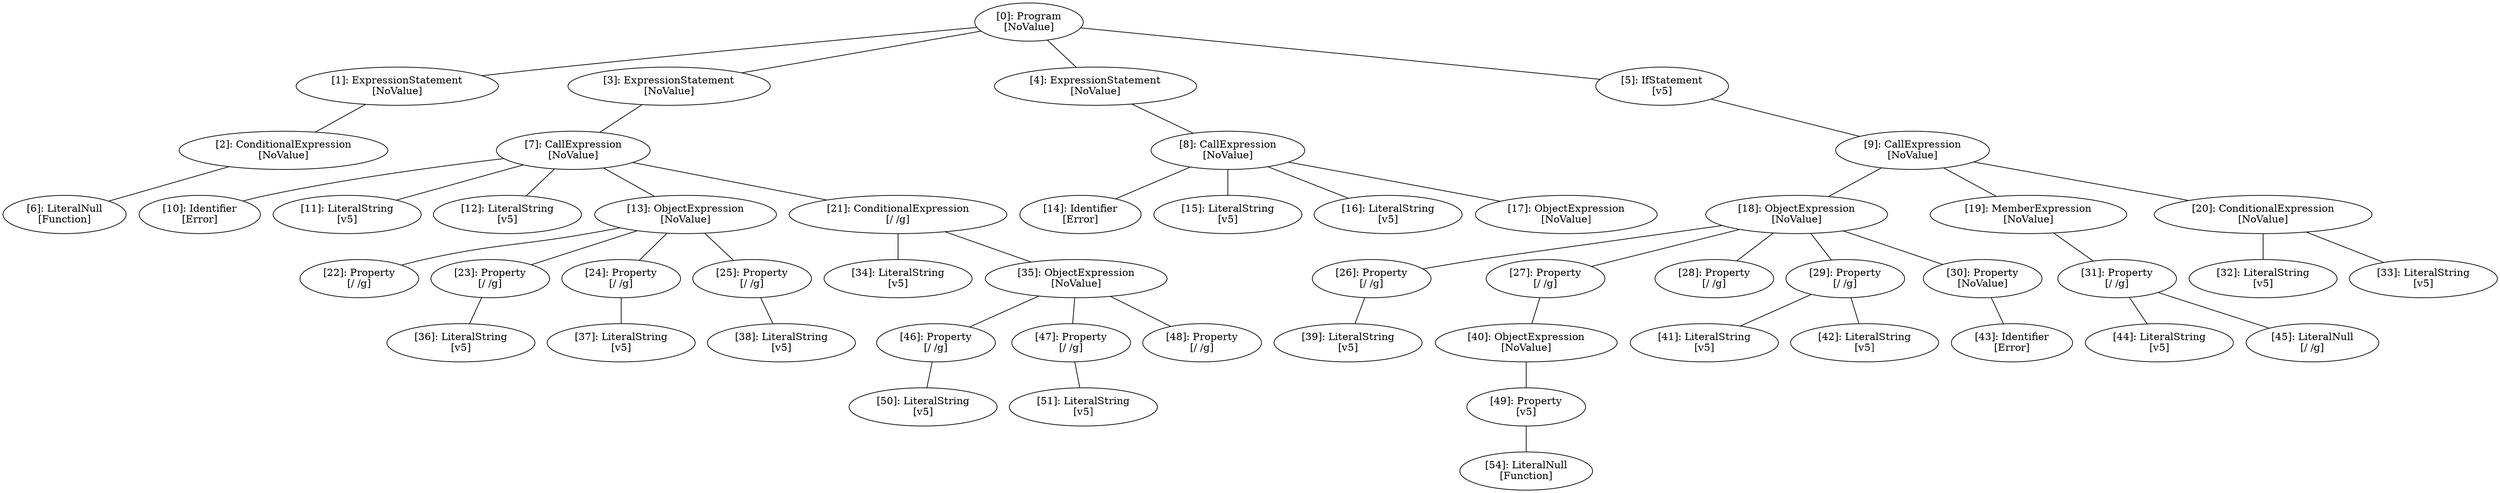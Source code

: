 // Result
graph {
	0 [label="[0]: Program
[NoValue]"]
	1 [label="[1]: ExpressionStatement
[NoValue]"]
	2 [label="[2]: ConditionalExpression
[NoValue]"]
	3 [label="[3]: ExpressionStatement
[NoValue]"]
	4 [label="[4]: ExpressionStatement
[NoValue]"]
	5 [label="[5]: IfStatement
[v5]"]
	6 [label="[6]: LiteralNull
[Function]"]
	7 [label="[7]: CallExpression
[NoValue]"]
	8 [label="[8]: CallExpression
[NoValue]"]
	9 [label="[9]: CallExpression
[NoValue]"]
	10 [label="[10]: Identifier
[Error]"]
	11 [label="[11]: LiteralString
[v5]"]
	12 [label="[12]: LiteralString
[v5]"]
	13 [label="[13]: ObjectExpression
[NoValue]"]
	14 [label="[14]: Identifier
[Error]"]
	15 [label="[15]: LiteralString
[v5]"]
	16 [label="[16]: LiteralString
[v5]"]
	17 [label="[17]: ObjectExpression
[NoValue]"]
	18 [label="[18]: ObjectExpression
[NoValue]"]
	19 [label="[19]: MemberExpression
[NoValue]"]
	20 [label="[20]: ConditionalExpression
[NoValue]"]
	21 [label="[21]: ConditionalExpression
[/ /g]"]
	22 [label="[22]: Property
[/ /g]"]
	23 [label="[23]: Property
[/ /g]"]
	24 [label="[24]: Property
[/ /g]"]
	25 [label="[25]: Property
[/ /g]"]
	26 [label="[26]: Property
[/ /g]"]
	27 [label="[27]: Property
[/ /g]"]
	28 [label="[28]: Property
[/ /g]"]
	29 [label="[29]: Property
[/ /g]"]
	30 [label="[30]: Property
[NoValue]"]
	31 [label="[31]: Property
[/ /g]"]
	32 [label="[32]: LiteralString
[v5]"]
	33 [label="[33]: LiteralString
[v5]"]
	34 [label="[34]: LiteralString
[v5]"]
	35 [label="[35]: ObjectExpression
[NoValue]"]
	36 [label="[36]: LiteralString
[v5]"]
	37 [label="[37]: LiteralString
[v5]"]
	38 [label="[38]: LiteralString
[v5]"]
	39 [label="[39]: LiteralString
[v5]"]
	40 [label="[40]: ObjectExpression
[NoValue]"]
	41 [label="[41]: LiteralString
[v5]"]
	42 [label="[42]: LiteralString
[v5]"]
	43 [label="[43]: Identifier
[Error]"]
	44 [label="[44]: LiteralString
[v5]"]
	45 [label="[45]: LiteralNull
[/ /g]"]
	46 [label="[46]: Property
[/ /g]"]
	47 [label="[47]: Property
[/ /g]"]
	48 [label="[48]: Property
[/ /g]"]
	49 [label="[49]: Property
[v5]"]
	50 [label="[50]: LiteralString
[v5]"]
	51 [label="[51]: LiteralString
[v5]"]
	54 [label="[54]: LiteralNull
[Function]"]
	0 -- 1
	0 -- 3
	0 -- 4
	0 -- 5
	1 -- 2
	2 -- 6
	3 -- 7
	4 -- 8
	5 -- 9
	7 -- 10
	7 -- 11
	7 -- 12
	7 -- 13
	7 -- 21
	8 -- 14
	8 -- 15
	8 -- 16
	8 -- 17
	9 -- 18
	9 -- 19
	9 -- 20
	13 -- 22
	13 -- 23
	13 -- 24
	13 -- 25
	18 -- 26
	18 -- 27
	18 -- 28
	18 -- 29
	18 -- 30
	19 -- 31
	20 -- 32
	20 -- 33
	21 -- 34
	21 -- 35
	23 -- 36
	24 -- 37
	25 -- 38
	26 -- 39
	27 -- 40
	29 -- 41
	29 -- 42
	30 -- 43
	31 -- 44
	31 -- 45
	35 -- 46
	35 -- 47
	35 -- 48
	40 -- 49
	46 -- 50
	47 -- 51
	49 -- 54
}
